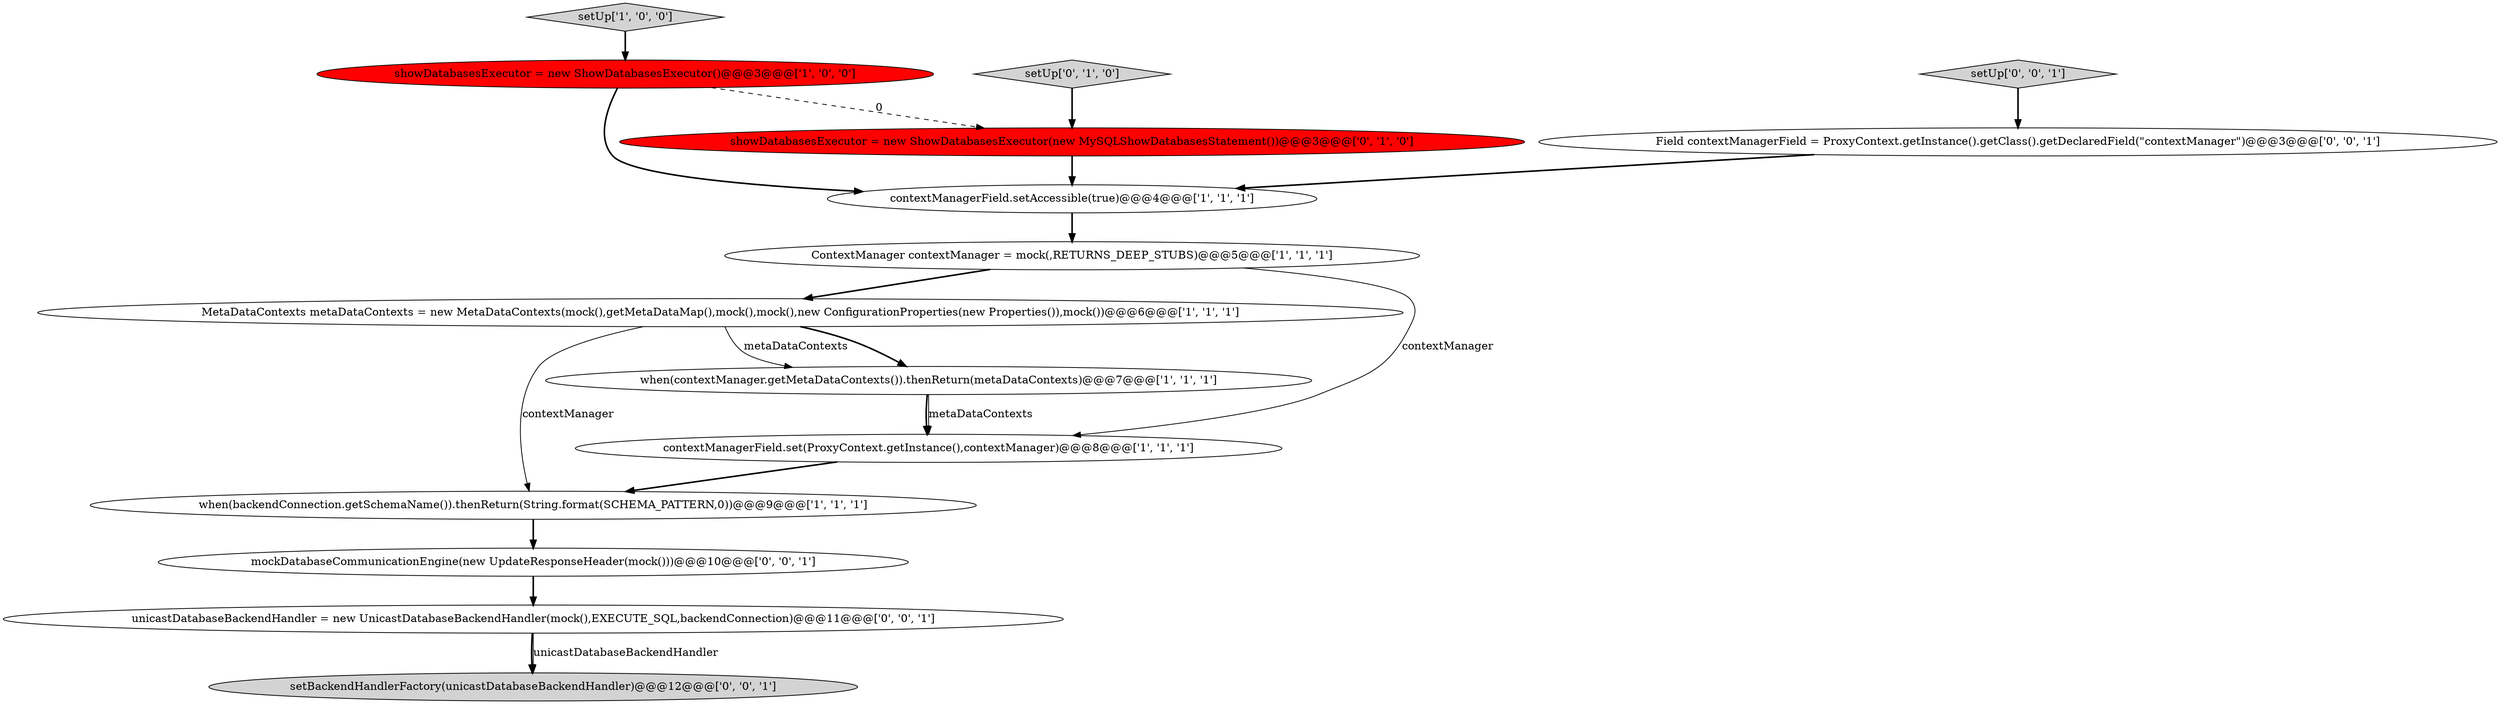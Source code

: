 digraph {
2 [style = filled, label = "ContextManager contextManager = mock(,RETURNS_DEEP_STUBS)@@@5@@@['1', '1', '1']", fillcolor = white, shape = ellipse image = "AAA0AAABBB1BBB"];
4 [style = filled, label = "when(contextManager.getMetaDataContexts()).thenReturn(metaDataContexts)@@@7@@@['1', '1', '1']", fillcolor = white, shape = ellipse image = "AAA0AAABBB1BBB"];
1 [style = filled, label = "MetaDataContexts metaDataContexts = new MetaDataContexts(mock(),getMetaDataMap(),mock(),mock(),new ConfigurationProperties(new Properties()),mock())@@@6@@@['1', '1', '1']", fillcolor = white, shape = ellipse image = "AAA0AAABBB1BBB"];
9 [style = filled, label = "showDatabasesExecutor = new ShowDatabasesExecutor(new MySQLShowDatabasesStatement())@@@3@@@['0', '1', '0']", fillcolor = red, shape = ellipse image = "AAA1AAABBB2BBB"];
11 [style = filled, label = "Field contextManagerField = ProxyContext.getInstance().getClass().getDeclaredField(\"contextManager\")@@@3@@@['0', '0', '1']", fillcolor = white, shape = ellipse image = "AAA0AAABBB3BBB"];
12 [style = filled, label = "unicastDatabaseBackendHandler = new UnicastDatabaseBackendHandler(mock(),EXECUTE_SQL,backendConnection)@@@11@@@['0', '0', '1']", fillcolor = white, shape = ellipse image = "AAA0AAABBB3BBB"];
3 [style = filled, label = "showDatabasesExecutor = new ShowDatabasesExecutor()@@@3@@@['1', '0', '0']", fillcolor = red, shape = ellipse image = "AAA1AAABBB1BBB"];
10 [style = filled, label = "mockDatabaseCommunicationEngine(new UpdateResponseHeader(mock()))@@@10@@@['0', '0', '1']", fillcolor = white, shape = ellipse image = "AAA0AAABBB3BBB"];
13 [style = filled, label = "setUp['0', '0', '1']", fillcolor = lightgray, shape = diamond image = "AAA0AAABBB3BBB"];
0 [style = filled, label = "contextManagerField.setAccessible(true)@@@4@@@['1', '1', '1']", fillcolor = white, shape = ellipse image = "AAA0AAABBB1BBB"];
6 [style = filled, label = "setUp['1', '0', '0']", fillcolor = lightgray, shape = diamond image = "AAA0AAABBB1BBB"];
8 [style = filled, label = "setUp['0', '1', '0']", fillcolor = lightgray, shape = diamond image = "AAA0AAABBB2BBB"];
7 [style = filled, label = "when(backendConnection.getSchemaName()).thenReturn(String.format(SCHEMA_PATTERN,0))@@@9@@@['1', '1', '1']", fillcolor = white, shape = ellipse image = "AAA0AAABBB1BBB"];
5 [style = filled, label = "contextManagerField.set(ProxyContext.getInstance(),contextManager)@@@8@@@['1', '1', '1']", fillcolor = white, shape = ellipse image = "AAA0AAABBB1BBB"];
14 [style = filled, label = "setBackendHandlerFactory(unicastDatabaseBackendHandler)@@@12@@@['0', '0', '1']", fillcolor = lightgray, shape = ellipse image = "AAA0AAABBB3BBB"];
5->7 [style = bold, label=""];
6->3 [style = bold, label=""];
12->14 [style = bold, label=""];
1->4 [style = bold, label=""];
11->0 [style = bold, label=""];
12->14 [style = solid, label="unicastDatabaseBackendHandler"];
9->0 [style = bold, label=""];
3->9 [style = dashed, label="0"];
1->7 [style = solid, label="contextManager"];
7->10 [style = bold, label=""];
4->5 [style = bold, label=""];
10->12 [style = bold, label=""];
2->1 [style = bold, label=""];
13->11 [style = bold, label=""];
1->4 [style = solid, label="metaDataContexts"];
3->0 [style = bold, label=""];
4->5 [style = solid, label="metaDataContexts"];
0->2 [style = bold, label=""];
8->9 [style = bold, label=""];
2->5 [style = solid, label="contextManager"];
}
